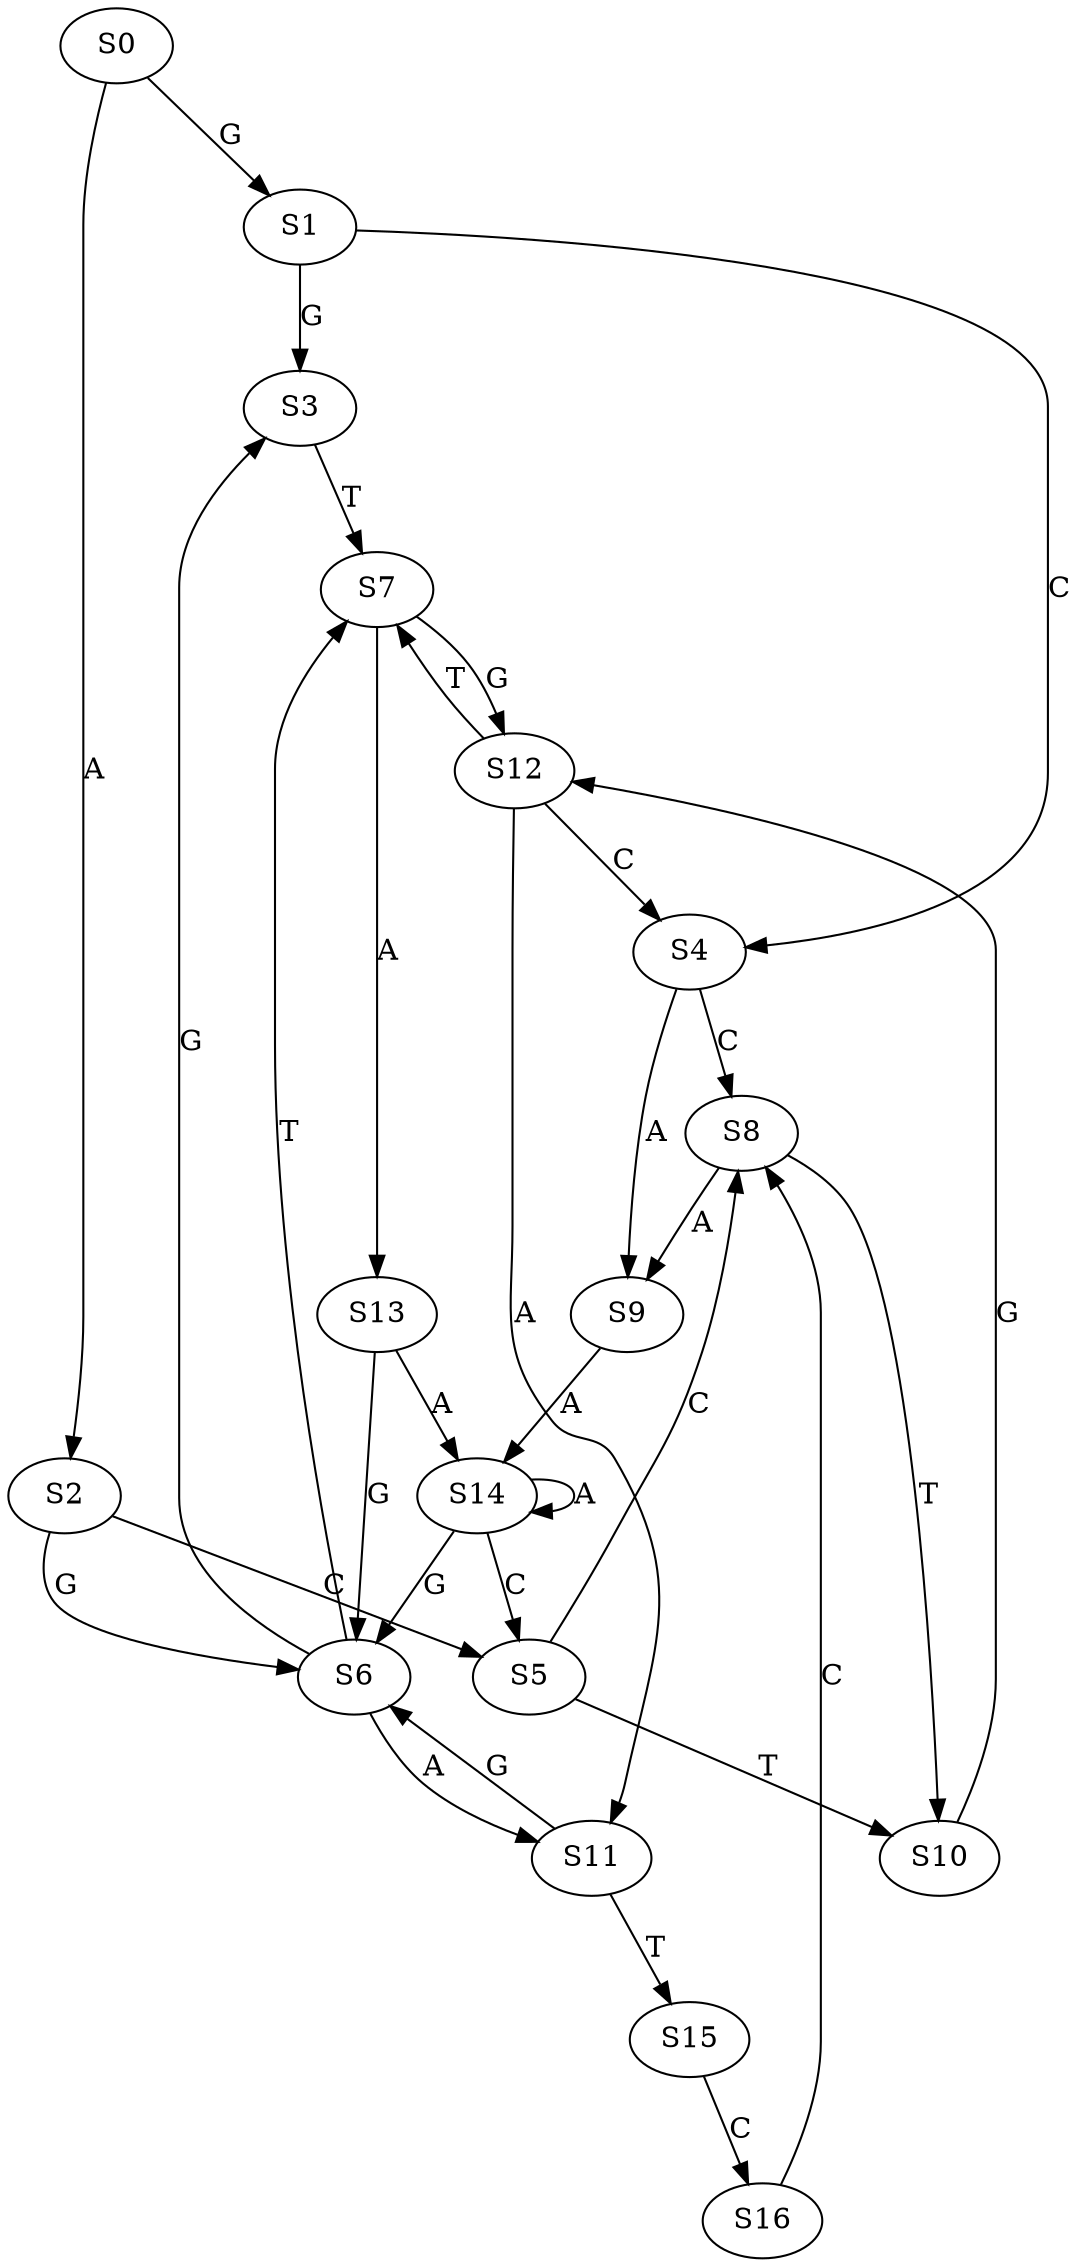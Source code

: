 strict digraph  {
	S0 -> S1 [ label = G ];
	S0 -> S2 [ label = A ];
	S1 -> S3 [ label = G ];
	S1 -> S4 [ label = C ];
	S2 -> S5 [ label = C ];
	S2 -> S6 [ label = G ];
	S3 -> S7 [ label = T ];
	S4 -> S8 [ label = C ];
	S4 -> S9 [ label = A ];
	S5 -> S10 [ label = T ];
	S5 -> S8 [ label = C ];
	S6 -> S7 [ label = T ];
	S6 -> S3 [ label = G ];
	S6 -> S11 [ label = A ];
	S7 -> S12 [ label = G ];
	S7 -> S13 [ label = A ];
	S8 -> S9 [ label = A ];
	S8 -> S10 [ label = T ];
	S9 -> S14 [ label = A ];
	S10 -> S12 [ label = G ];
	S11 -> S15 [ label = T ];
	S11 -> S6 [ label = G ];
	S12 -> S4 [ label = C ];
	S12 -> S11 [ label = A ];
	S12 -> S7 [ label = T ];
	S13 -> S6 [ label = G ];
	S13 -> S14 [ label = A ];
	S14 -> S6 [ label = G ];
	S14 -> S14 [ label = A ];
	S14 -> S5 [ label = C ];
	S15 -> S16 [ label = C ];
	S16 -> S8 [ label = C ];
}
